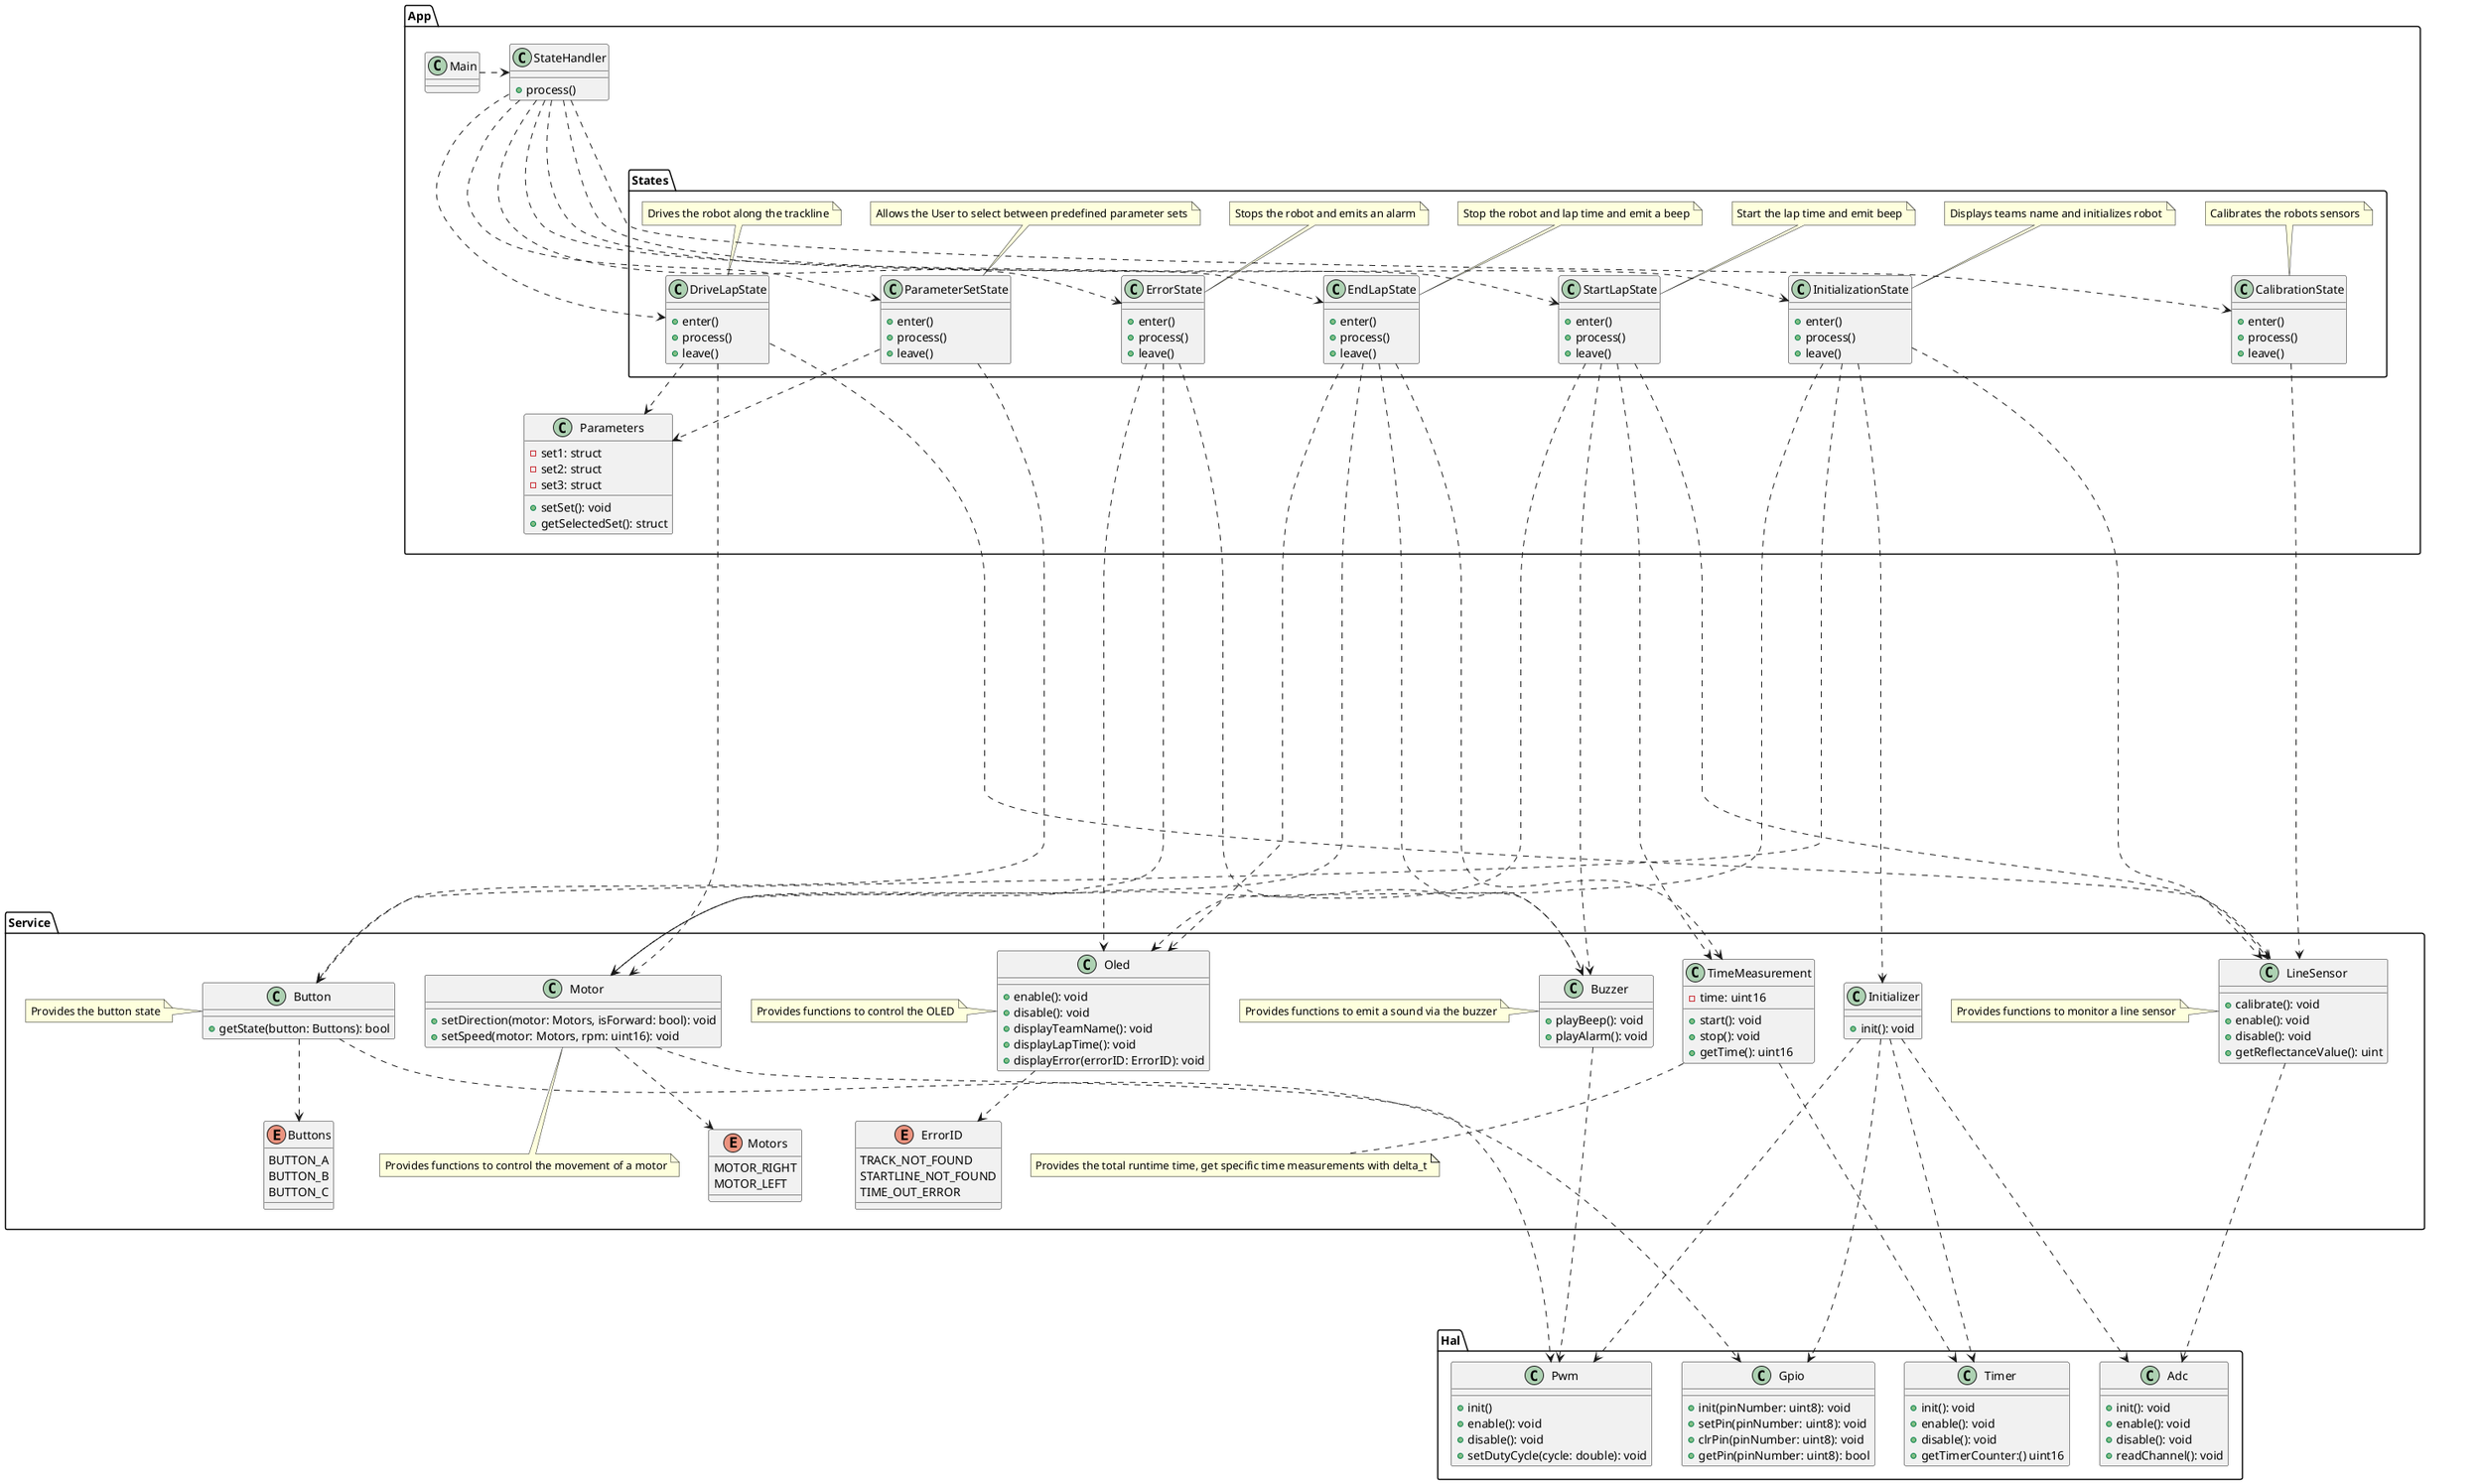 @startuml
top to bottom direction

package App
{
    class Main
    {

    }
    
    class StateHandler
    {
        +process()
    }

    class Parameters
    {
        -set1: struct
        -set2: struct
        -set3: struct
        +setSet(): void
        +getSelectedSet(): struct
    }

    package States
    {
        class InitializationState
        {
            +enter()
            +process()
            +leave()
        }
        note top: Displays teams name and initializes robot

        class StartLapState
        {
            +enter()
            +process()
            +leave()
        }
        note top: Start the lap time and emit beep

        class EndLapState
        {
            +enter()
            +process()
            +leave()
        }
        note top: Stop the robot and lap time and emit a beep

        class DriveLapState
        {
            +enter()
            +process()
            +leave()
        }
        note top: Drives the robot along the trackline

        class ParameterSetState
        {
            +enter()
            +process()
            +leave()
        }
        note top: Allows the User to select between predefined parameter sets

        class ErrorState
        {
            +enter()
            +process()
            +leave()
        }
        note top: Stops the robot and emits an alarm

        class CalibrationState
        {
            +enter()
            +process()
            +leave()
        }
        note top: Calibrates the robots sensors
    }
}

package Service
{
    class Initializer
    {
        +init(): void
    }

    class Button
    {
        +getState(button: Buttons): bool
    }
    note left: Provides the button state

    enum Buttons
    {
        BUTTON_A
        BUTTON_B
        BUTTON_C
    }

    class TimeMeasurement
    {
        -time: uint16
        +start(): void
        +stop(): void
        +getTime(): uint16
    }
    note bottom: Provides the total runtime time, get specific time measurements with delta_t

    class Motor
    {
        +setDirection(motor: Motors, isForward: bool): void
        +setSpeed(motor: Motors, rpm: uint16): void
    }
    note bottom: Provides functions to control the movement of a motor

    enum Motors
    {
        MOTOR_RIGHT
        MOTOR_LEFT
    }

    class Buzzer
    {
        +playBeep(): void
        +playAlarm(): void
    }
    note left: Provides functions to emit a sound via the buzzer

    class Oled
    {
        +enable(): void
        +disable(): void
        +displayTeamName(): void
        +displayLapTime(): void
        +displayError(errorID: ErrorID): void
    }
    note left: Provides functions to control the OLED

    enum ErrorID
    {
        TRACK_NOT_FOUND
        STARTLINE_NOT_FOUND
        TIME_OUT_ERROR
    }

    class LineSensor
    {
        +calibrate(): void
        +enable(): void
        +disable(): void
        +getReflectanceValue(): uint
    }
    note left: Provides functions to monitor a line sensor

}

package Hal
{
    class Gpio
    {
        +init(pinNumber: uint8): void
        +setPin(pinNumber: uint8): void
        +clrPin(pinNumber: uint8): void
        +getPin(pinNumber: uint8): bool
    }

    class Pwm
    {
        +init()
        +enable(): void
        +disable(): void
        +setDutyCycle(cycle: double): void
    }

    class Timer
    {
        +init(): void
        +enable(): void
        +disable(): void
        +getTimerCounter:() uint16
    }

    class Adc
    {
        +init(): void
        +enable(): void
        +disable(): void
        +readChannel(): void
    }
}



StateHandler ..d..> InitializationState
StateHandler ..d..> StartLapState
StateHandler ..d..> EndLapState
StateHandler ..d..> DriveLapState
StateHandler ..d..> ParameterSetState
StateHandler ..d..> CalibrationState
StateHandler ..d..> ErrorState

InitializationState .d.........> Oled
InitializationState .d...........> LineSensor
InitializationState .d.> Button
InitializationState .d.> Initializer

StartLapState .d....> Motor
StartLapState .d.> LineSensor
StartLapState .d.> TimeMeasurement
StartLapState .d.> Buzzer

EndLapState .d.> TimeMeasurement
EndLapState .d.> Motor
EndLapState .d.> Buzzer
EndLapState .d.> Oled

DriveLapState .d.> Motor
DriveLapState .d.> LineSensor
DriveLapState .d.> Parameters

ParameterSetState .d.> Parameters
ParameterSetState .d.> Button

CalibrationState .d.> LineSensor

ErrorState .d.> Motor
ErrorState .d.> Buzzer
ErrorState .d.> Oled

Initializer .d.> Gpio
Initializer .d.> Adc
Initializer .d.> Timer
Initializer .d.> Pwm

Main .r.> StateHandler

Button .d....> Gpio
Motor .d.> Pwm
Buzzer .d....> Pwm
TimeMeasurement .d.> Timer
LineSensor .d.> Adc

Motor ..> Motors
Button ..> Buttons
Oled ..> ErrorID

App -[hidden]down- Service
Parameters ---[hidden]down--- Button
StateHandler -[hidden]down- Service

@enduml
